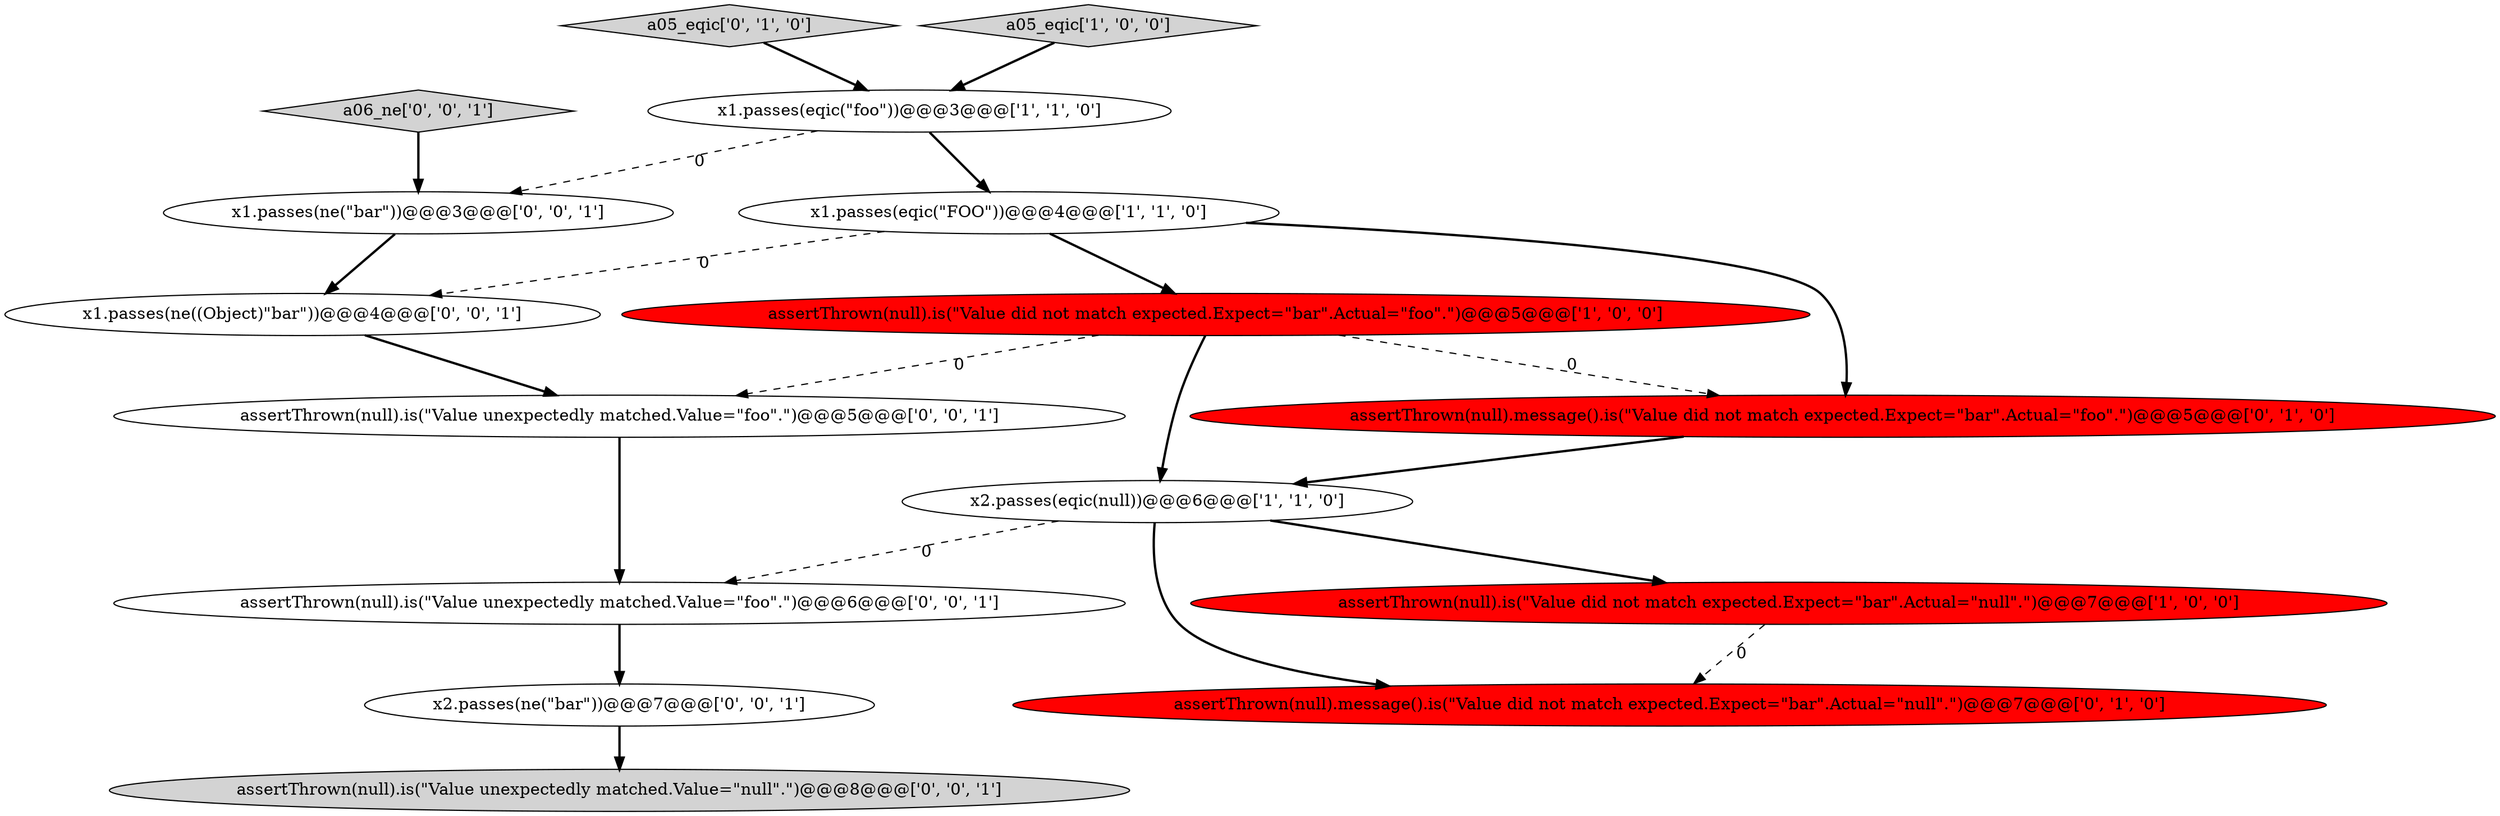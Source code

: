 digraph {
6 [style = filled, label = "a05_eqic['0', '1', '0']", fillcolor = lightgray, shape = diamond image = "AAA0AAABBB2BBB"];
1 [style = filled, label = "assertThrown(null).is(\"Value did not match expected.Expect=\"bar\".Actual=\"null\".\")@@@7@@@['1', '0', '0']", fillcolor = red, shape = ellipse image = "AAA1AAABBB1BBB"];
9 [style = filled, label = "assertThrown(null).is(\"Value unexpectedly matched.Value=\"foo\".\")@@@5@@@['0', '0', '1']", fillcolor = white, shape = ellipse image = "AAA0AAABBB3BBB"];
0 [style = filled, label = "assertThrown(null).is(\"Value did not match expected.Expect=\"bar\".Actual=\"foo\".\")@@@5@@@['1', '0', '0']", fillcolor = red, shape = ellipse image = "AAA1AAABBB1BBB"];
8 [style = filled, label = "assertThrown(null).message().is(\"Value did not match expected.Expect=\"bar\".Actual=\"null\".\")@@@7@@@['0', '1', '0']", fillcolor = red, shape = ellipse image = "AAA1AAABBB2BBB"];
11 [style = filled, label = "x1.passes(ne((Object)\"bar\"))@@@4@@@['0', '0', '1']", fillcolor = white, shape = ellipse image = "AAA0AAABBB3BBB"];
10 [style = filled, label = "a06_ne['0', '0', '1']", fillcolor = lightgray, shape = diamond image = "AAA0AAABBB3BBB"];
2 [style = filled, label = "a05_eqic['1', '0', '0']", fillcolor = lightgray, shape = diamond image = "AAA0AAABBB1BBB"];
5 [style = filled, label = "x1.passes(eqic(\"FOO\"))@@@4@@@['1', '1', '0']", fillcolor = white, shape = ellipse image = "AAA0AAABBB1BBB"];
3 [style = filled, label = "x1.passes(eqic(\"foo\"))@@@3@@@['1', '1', '0']", fillcolor = white, shape = ellipse image = "AAA0AAABBB1BBB"];
12 [style = filled, label = "x2.passes(ne(\"bar\"))@@@7@@@['0', '0', '1']", fillcolor = white, shape = ellipse image = "AAA0AAABBB3BBB"];
15 [style = filled, label = "assertThrown(null).is(\"Value unexpectedly matched.Value=\"null\".\")@@@8@@@['0', '0', '1']", fillcolor = lightgray, shape = ellipse image = "AAA0AAABBB3BBB"];
14 [style = filled, label = "x1.passes(ne(\"bar\"))@@@3@@@['0', '0', '1']", fillcolor = white, shape = ellipse image = "AAA0AAABBB3BBB"];
4 [style = filled, label = "x2.passes(eqic(null))@@@6@@@['1', '1', '0']", fillcolor = white, shape = ellipse image = "AAA0AAABBB1BBB"];
7 [style = filled, label = "assertThrown(null).message().is(\"Value did not match expected.Expect=\"bar\".Actual=\"foo\".\")@@@5@@@['0', '1', '0']", fillcolor = red, shape = ellipse image = "AAA1AAABBB2BBB"];
13 [style = filled, label = "assertThrown(null).is(\"Value unexpectedly matched.Value=\"foo\".\")@@@6@@@['0', '0', '1']", fillcolor = white, shape = ellipse image = "AAA0AAABBB3BBB"];
6->3 [style = bold, label=""];
10->14 [style = bold, label=""];
2->3 [style = bold, label=""];
12->15 [style = bold, label=""];
7->4 [style = bold, label=""];
11->9 [style = bold, label=""];
3->5 [style = bold, label=""];
13->12 [style = bold, label=""];
5->0 [style = bold, label=""];
5->11 [style = dashed, label="0"];
0->4 [style = bold, label=""];
5->7 [style = bold, label=""];
4->8 [style = bold, label=""];
1->8 [style = dashed, label="0"];
4->1 [style = bold, label=""];
0->9 [style = dashed, label="0"];
3->14 [style = dashed, label="0"];
4->13 [style = dashed, label="0"];
0->7 [style = dashed, label="0"];
14->11 [style = bold, label=""];
9->13 [style = bold, label=""];
}
